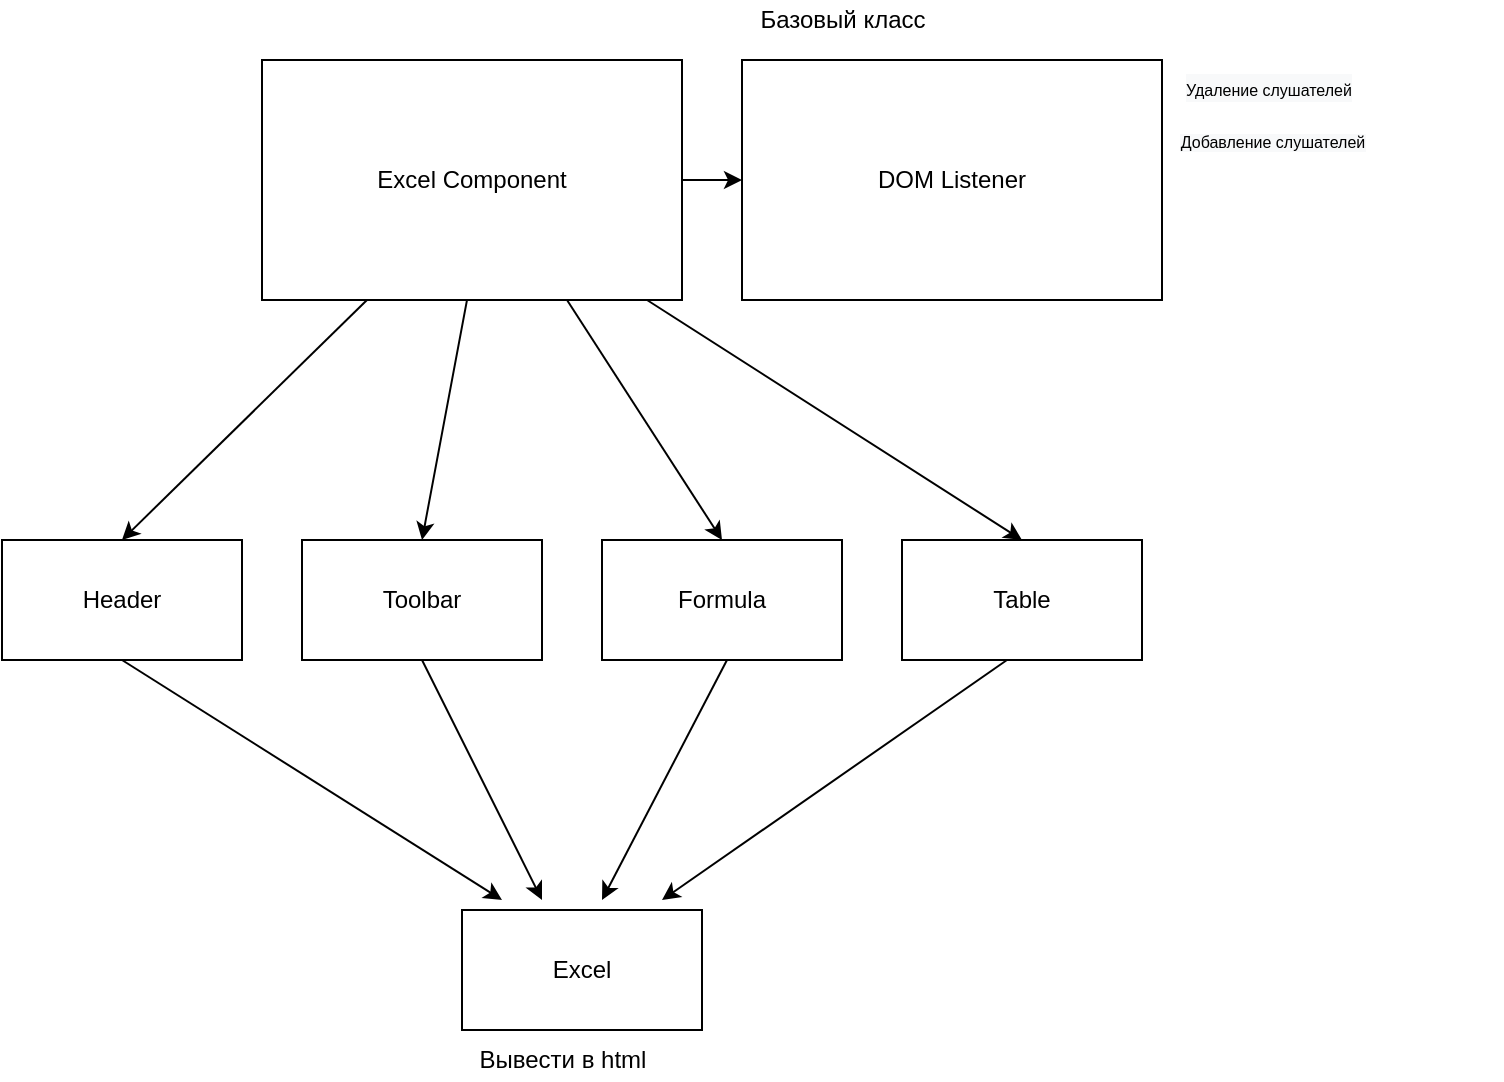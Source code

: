 <mxfile version="13.10.1" type="device"><diagram id="T1MbzRJj6pZXEUjPI_UE" name="Page-1"><mxGraphModel dx="938" dy="553" grid="1" gridSize="10" guides="1" tooltips="1" connect="1" arrows="1" fold="1" page="1" pageScale="1" pageWidth="827" pageHeight="1169" math="0" shadow="0"><root><mxCell id="0"/><mxCell id="1" parent="0"/><mxCell id="VJUNSPQPExkT6ADGHWOa-1" value="Header" style="whiteSpace=wrap;html=1;" vertex="1" parent="1"><mxGeometry x="20" y="400" width="120" height="60" as="geometry"/></mxCell><mxCell id="VJUNSPQPExkT6ADGHWOa-2" value="Formula" style="whiteSpace=wrap;html=1;" vertex="1" parent="1"><mxGeometry x="320" y="400" width="120" height="60" as="geometry"/></mxCell><mxCell id="VJUNSPQPExkT6ADGHWOa-3" value="Toolbar" style="whiteSpace=wrap;html=1;" vertex="1" parent="1"><mxGeometry x="170" y="400" width="120" height="60" as="geometry"/></mxCell><mxCell id="VJUNSPQPExkT6ADGHWOa-4" value="Table" style="whiteSpace=wrap;html=1;" vertex="1" parent="1"><mxGeometry x="470" y="400" width="120" height="60" as="geometry"/></mxCell><mxCell id="VJUNSPQPExkT6ADGHWOa-5" value="DOM Listener" style="whiteSpace=wrap;html=1;" vertex="1" parent="1"><mxGeometry x="390" y="160" width="210" height="120" as="geometry"/></mxCell><mxCell id="VJUNSPQPExkT6ADGHWOa-7" style="edgeStyle=orthogonalEdgeStyle;rounded=0;orthogonalLoop=1;jettySize=auto;html=1;entryX=0;entryY=0.5;entryDx=0;entryDy=0;" edge="1" parent="1" source="VJUNSPQPExkT6ADGHWOa-6" target="VJUNSPQPExkT6ADGHWOa-5"><mxGeometry relative="1" as="geometry"/></mxCell><mxCell id="VJUNSPQPExkT6ADGHWOa-6" value="Excel Component" style="whiteSpace=wrap;html=1;" vertex="1" parent="1"><mxGeometry x="150" y="160" width="210" height="120" as="geometry"/></mxCell><mxCell id="VJUNSPQPExkT6ADGHWOa-8" value="Базовый класс" style="text;html=1;align=center;verticalAlign=middle;resizable=0;points=[];autosize=1;" vertex="1" parent="1"><mxGeometry x="390" y="130" width="100" height="20" as="geometry"/></mxCell><mxCell id="VJUNSPQPExkT6ADGHWOa-9" value="&lt;font style=&quot;font-size: 8px&quot;&gt;&lt;br&gt;&lt;br&gt;&lt;span style=&quot;color: rgb(0 , 0 , 0) ; font-family: &amp;#34;helvetica&amp;#34; ; font-style: normal ; font-weight: 400 ; letter-spacing: normal ; text-align: center ; text-indent: 0px ; text-transform: none ; word-spacing: 0px ; background-color: rgb(248 , 249 , 250) ; display: inline ; float: none&quot;&gt;Добавление слушателей&lt;/span&gt;&lt;br&gt;&lt;/font&gt;" style="text;html=1;align=center;verticalAlign=middle;resizable=0;points=[];autosize=1;" vertex="1" parent="1"><mxGeometry x="600" y="160" width="110" height="50" as="geometry"/></mxCell><mxCell id="VJUNSPQPExkT6ADGHWOa-10" value="&lt;span style=&quot;color: rgb(0 , 0 , 0) ; font-family: &amp;#34;helvetica&amp;#34; ; font-style: normal ; font-weight: 400 ; letter-spacing: normal ; text-align: center ; text-indent: 0px ; text-transform: none ; word-spacing: 0px ; background-color: rgb(248 , 249 , 250) ; display: inline ; float: none&quot;&gt;&lt;font style=&quot;font-size: 8px&quot;&gt;Удаление слушателей&lt;/font&gt;&lt;/span&gt;" style="text;whiteSpace=wrap;html=1;" vertex="1" parent="1"><mxGeometry x="610" y="160" width="160" height="30" as="geometry"/></mxCell><mxCell id="VJUNSPQPExkT6ADGHWOa-14" value="" style="endArrow=classic;html=1;entryX=0.5;entryY=0;entryDx=0;entryDy=0;exitX=0.25;exitY=1;exitDx=0;exitDy=0;" edge="1" parent="1" source="VJUNSPQPExkT6ADGHWOa-6" target="VJUNSPQPExkT6ADGHWOa-1"><mxGeometry width="50" height="50" relative="1" as="geometry"><mxPoint x="200" y="300" as="sourcePoint"/><mxPoint x="250" y="250" as="targetPoint"/></mxGeometry></mxCell><mxCell id="VJUNSPQPExkT6ADGHWOa-15" value="" style="endArrow=classic;html=1;entryX=0.5;entryY=0;entryDx=0;entryDy=0;exitX=0.25;exitY=1;exitDx=0;exitDy=0;" edge="1" parent="1" target="VJUNSPQPExkT6ADGHWOa-3"><mxGeometry width="50" height="50" relative="1" as="geometry"><mxPoint x="252.5" y="280" as="sourcePoint"/><mxPoint x="130" y="400" as="targetPoint"/></mxGeometry></mxCell><mxCell id="VJUNSPQPExkT6ADGHWOa-16" value="" style="endArrow=classic;html=1;entryX=0.5;entryY=0;entryDx=0;entryDy=0;exitX=0.25;exitY=1;exitDx=0;exitDy=0;" edge="1" parent="1" target="VJUNSPQPExkT6ADGHWOa-2"><mxGeometry width="50" height="50" relative="1" as="geometry"><mxPoint x="302.5" y="280" as="sourcePoint"/><mxPoint x="180" y="400" as="targetPoint"/></mxGeometry></mxCell><mxCell id="VJUNSPQPExkT6ADGHWOa-17" value="" style="endArrow=classic;html=1;entryX=0.5;entryY=0;entryDx=0;entryDy=0;exitX=0.25;exitY=1;exitDx=0;exitDy=0;" edge="1" parent="1" target="VJUNSPQPExkT6ADGHWOa-4"><mxGeometry width="50" height="50" relative="1" as="geometry"><mxPoint x="342.5" y="280" as="sourcePoint"/><mxPoint x="220" y="400" as="targetPoint"/></mxGeometry></mxCell><mxCell id="VJUNSPQPExkT6ADGHWOa-18" value="Excel" style="whiteSpace=wrap;html=1;" vertex="1" parent="1"><mxGeometry x="250" y="585" width="120" height="60" as="geometry"/></mxCell><mxCell id="VJUNSPQPExkT6ADGHWOa-20" value="" style="endArrow=classic;html=1;" edge="1" parent="1"><mxGeometry width="50" height="50" relative="1" as="geometry"><mxPoint x="80" y="460" as="sourcePoint"/><mxPoint x="270" y="580" as="targetPoint"/></mxGeometry></mxCell><mxCell id="VJUNSPQPExkT6ADGHWOa-21" value="" style="endArrow=classic;html=1;exitX=0.5;exitY=1;exitDx=0;exitDy=0;" edge="1" parent="1" source="VJUNSPQPExkT6ADGHWOa-3"><mxGeometry width="50" height="50" relative="1" as="geometry"><mxPoint x="270" y="500" as="sourcePoint"/><mxPoint x="290" y="580" as="targetPoint"/></mxGeometry></mxCell><mxCell id="VJUNSPQPExkT6ADGHWOa-22" value="" style="endArrow=classic;html=1;exitX=0.25;exitY=1;exitDx=0;exitDy=0;" edge="1" parent="1"><mxGeometry width="50" height="50" relative="1" as="geometry"><mxPoint x="382.5" y="460" as="sourcePoint"/><mxPoint x="320" y="580" as="targetPoint"/></mxGeometry></mxCell><mxCell id="VJUNSPQPExkT6ADGHWOa-23" value="" style="endArrow=classic;html=1;exitX=0.25;exitY=1;exitDx=0;exitDy=0;" edge="1" parent="1"><mxGeometry width="50" height="50" relative="1" as="geometry"><mxPoint x="522.5" y="460" as="sourcePoint"/><mxPoint x="350" y="580" as="targetPoint"/></mxGeometry></mxCell><mxCell id="VJUNSPQPExkT6ADGHWOa-24" value="Вывести в html" style="text;html=1;align=center;verticalAlign=middle;resizable=0;points=[];autosize=1;" vertex="1" parent="1"><mxGeometry x="250" y="650" width="100" height="20" as="geometry"/></mxCell></root></mxGraphModel></diagram></mxfile>